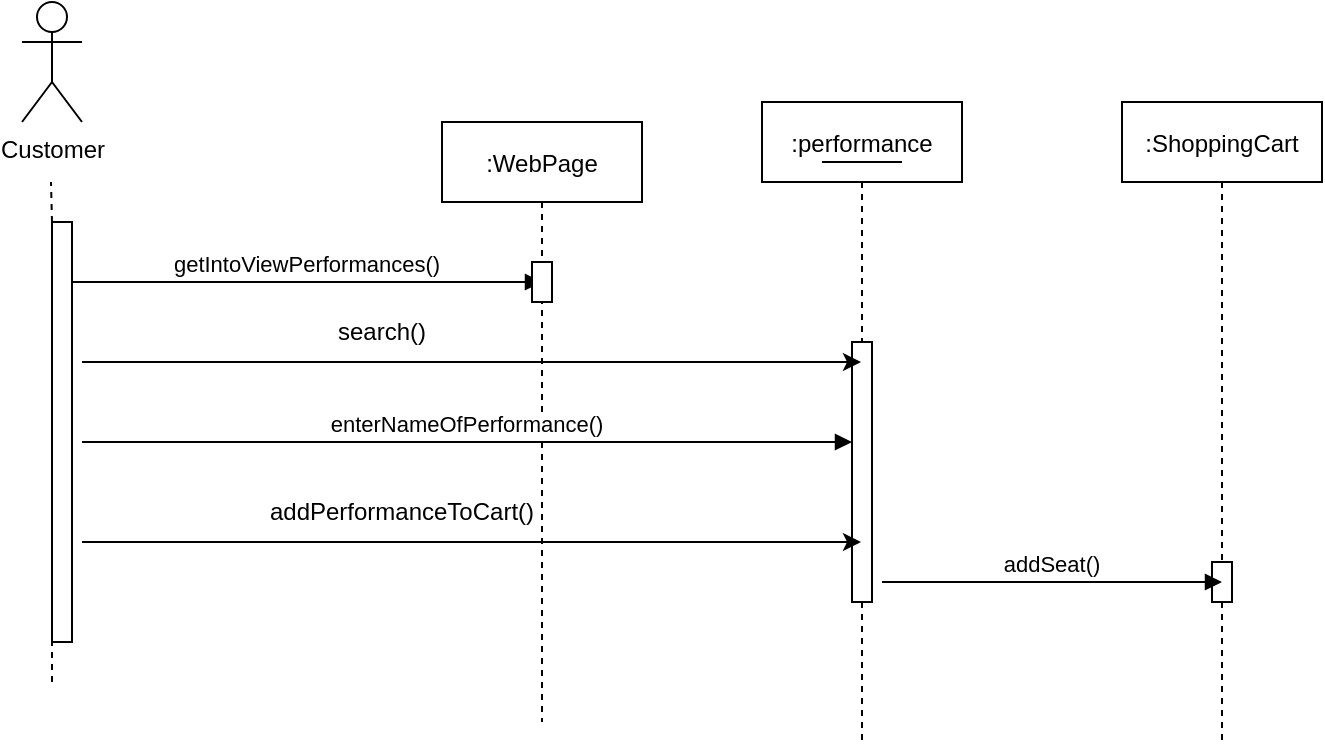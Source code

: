<mxfile version="13.9.9" type="device"><diagram id="kgpKYQtTHZ0yAKxKKP6v" name="Page-1"><mxGraphModel dx="1936" dy="806" grid="1" gridSize="10" guides="1" tooltips="1" connect="1" arrows="1" fold="1" page="1" pageScale="1" pageWidth="850" pageHeight="1100" math="0" shadow="0"><root><mxCell id="0"/><mxCell id="1" parent="0"/><mxCell id="3nuBFxr9cyL0pnOWT2aG-5" value=":performance" style="shape=umlLifeline;perimeter=lifelinePerimeter;container=1;collapsible=0;recursiveResize=0;rounded=0;shadow=0;strokeWidth=1;size=40;" parent="1" vertex="1"><mxGeometry x="380" y="80" width="100" height="320" as="geometry"/></mxCell><mxCell id="agv52-Xg5MYtCHFqJ4mP-14" value="" style="endArrow=none;html=1;rounded=0;" parent="3nuBFxr9cyL0pnOWT2aG-5" edge="1"><mxGeometry width="50" height="50" relative="1" as="geometry"><mxPoint x="30" y="30" as="sourcePoint"/><mxPoint x="70" y="30" as="targetPoint"/></mxGeometry></mxCell><mxCell id="agv52-Xg5MYtCHFqJ4mP-34" value="" style="points=[];perimeter=orthogonalPerimeter;rounded=0;shadow=0;strokeWidth=1;" parent="3nuBFxr9cyL0pnOWT2aG-5" vertex="1"><mxGeometry x="45" y="120" width="10" height="130" as="geometry"/></mxCell><mxCell id="agv52-Xg5MYtCHFqJ4mP-20" value="" style="endArrow=classic;html=1;rounded=0;" parent="1" target="3nuBFxr9cyL0pnOWT2aG-5" edge="1"><mxGeometry width="50" height="50" relative="1" as="geometry"><mxPoint x="40" y="210" as="sourcePoint"/><mxPoint x="240" y="210" as="targetPoint"/><Array as="points"><mxPoint x="170" y="210"/></Array></mxGeometry></mxCell><mxCell id="agv52-Xg5MYtCHFqJ4mP-21" value="search()" style="text;html=1;strokeColor=none;fillColor=none;align=center;verticalAlign=middle;whiteSpace=wrap;rounded=0;" parent="1" vertex="1"><mxGeometry x="160" y="180" width="60" height="30" as="geometry"/></mxCell><mxCell id="agv52-Xg5MYtCHFqJ4mP-32" value="" style="endArrow=classic;html=1;rounded=0;" parent="1" target="3nuBFxr9cyL0pnOWT2aG-5" edge="1"><mxGeometry width="50" height="50" relative="1" as="geometry"><mxPoint x="40" y="300" as="sourcePoint"/><mxPoint x="300" y="340" as="targetPoint"/><Array as="points"><mxPoint x="200" y="300"/></Array></mxGeometry></mxCell><mxCell id="agv52-Xg5MYtCHFqJ4mP-33" value="addPerformanceToCart()" style="text;html=1;strokeColor=none;fillColor=none;align=center;verticalAlign=middle;whiteSpace=wrap;rounded=0;" parent="1" vertex="1"><mxGeometry x="170" y="270" width="60" height="30" as="geometry"/></mxCell><mxCell id="I7I-vnQvHmuoVrYY6TJu-1" value=":ShoppingCart" style="shape=umlLifeline;perimeter=lifelinePerimeter;container=1;collapsible=0;recursiveResize=0;rounded=0;shadow=0;strokeWidth=1;" parent="1" vertex="1"><mxGeometry x="560" y="80" width="100" height="320" as="geometry"/></mxCell><mxCell id="I7I-vnQvHmuoVrYY6TJu-3" value="" style="points=[];perimeter=orthogonalPerimeter;rounded=0;shadow=0;strokeWidth=1;" parent="I7I-vnQvHmuoVrYY6TJu-1" vertex="1"><mxGeometry x="45" y="230" width="10" height="20" as="geometry"/></mxCell><mxCell id="I7I-vnQvHmuoVrYY6TJu-4" value="addSeat()" style="verticalAlign=bottom;endArrow=block;shadow=0;strokeWidth=1;" parent="1" edge="1"><mxGeometry relative="1" as="geometry"><mxPoint x="440" y="320" as="sourcePoint"/><mxPoint x="610" y="320" as="targetPoint"/></mxGeometry></mxCell><mxCell id="VV5EPA0d0DKfRlLDSeTS-3" value="getIntoViewPerformances()" style="verticalAlign=bottom;endArrow=block;shadow=0;strokeWidth=1;entryX=0.5;entryY=0.5;entryDx=0;entryDy=0;entryPerimeter=0;" parent="1" source="GLDSsEJENVMUothA6RQi-7" target="p5YOHyFbJ7sVgIxotCD0-3" edge="1"><mxGeometry relative="1" as="geometry"><mxPoint x="129" y="159" as="sourcePoint"/><mxPoint x="170" y="160" as="targetPoint"/></mxGeometry></mxCell><mxCell id="p5YOHyFbJ7sVgIxotCD0-1" value=":WebPage" style="shape=umlLifeline;perimeter=lifelinePerimeter;container=1;collapsible=0;recursiveResize=0;rounded=0;shadow=0;strokeWidth=1;" parent="1" vertex="1"><mxGeometry x="220" y="90" width="100" height="300" as="geometry"/></mxCell><mxCell id="p5YOHyFbJ7sVgIxotCD0-3" value="" style="points=[];perimeter=orthogonalPerimeter;rounded=0;shadow=0;strokeWidth=1;" parent="p5YOHyFbJ7sVgIxotCD0-1" vertex="1"><mxGeometry x="45" y="70" width="10" height="20" as="geometry"/></mxCell><mxCell id="p5YOHyFbJ7sVgIxotCD0-2" value="enterNameOfPerformance()" style="verticalAlign=bottom;endArrow=block;shadow=0;strokeWidth=1;" parent="1" target="agv52-Xg5MYtCHFqJ4mP-34" edge="1"><mxGeometry relative="1" as="geometry"><mxPoint x="40" y="250" as="sourcePoint"/><mxPoint x="270" y="250" as="targetPoint"/></mxGeometry></mxCell><mxCell id="GLDSsEJENVMUothA6RQi-3" value="Customer" style="shape=umlActor;verticalLabelPosition=bottom;verticalAlign=top;html=1;outlineConnect=0;" parent="1" vertex="1"><mxGeometry x="10" y="30" width="30" height="60" as="geometry"/></mxCell><mxCell id="GLDSsEJENVMUothA6RQi-6" value="" style="endArrow=none;dashed=1;html=1;" parent="1" source="GLDSsEJENVMUothA6RQi-7" edge="1"><mxGeometry width="50" height="50" relative="1" as="geometry"><mxPoint x="25" y="370" as="sourcePoint"/><mxPoint x="24.5" y="120" as="targetPoint"/></mxGeometry></mxCell><mxCell id="GLDSsEJENVMUothA6RQi-7" value="" style="points=[];perimeter=orthogonalPerimeter;rounded=0;shadow=0;strokeWidth=1;" parent="1" vertex="1"><mxGeometry x="25" y="140" width="10" height="210" as="geometry"/></mxCell><mxCell id="GLDSsEJENVMUothA6RQi-8" value="" style="endArrow=none;dashed=1;html=1;" parent="1" target="GLDSsEJENVMUothA6RQi-7" edge="1"><mxGeometry width="50" height="50" relative="1" as="geometry"><mxPoint x="25" y="370" as="sourcePoint"/><mxPoint x="24.5" y="120" as="targetPoint"/></mxGeometry></mxCell></root></mxGraphModel></diagram></mxfile>